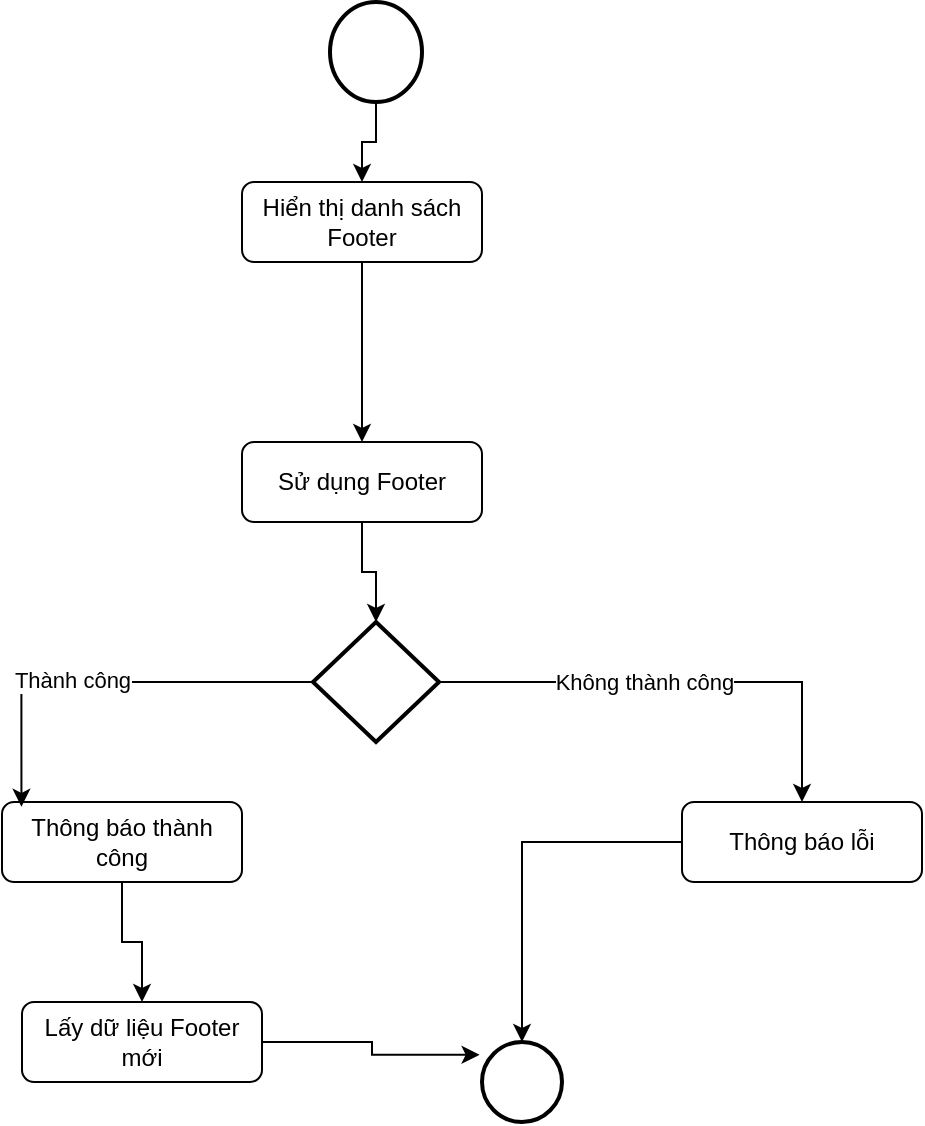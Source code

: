 <mxfile version="22.1.21" type="device">
  <diagram name="Page-1" id="BbYR6P8mgMPX8K_FDEFY">
    <mxGraphModel dx="742" dy="606" grid="1" gridSize="10" guides="1" tooltips="1" connect="1" arrows="1" fold="1" page="1" pageScale="1" pageWidth="850" pageHeight="1100" math="0" shadow="0">
      <root>
        <mxCell id="0" />
        <mxCell id="1" parent="0" />
        <mxCell id="VnmBRvvYvwdHiE6oC8DH-1" style="edgeStyle=orthogonalEdgeStyle;rounded=0;orthogonalLoop=1;jettySize=auto;html=1;" edge="1" parent="1" source="VnmBRvvYvwdHiE6oC8DH-2" target="VnmBRvvYvwdHiE6oC8DH-4">
          <mxGeometry relative="1" as="geometry" />
        </mxCell>
        <mxCell id="VnmBRvvYvwdHiE6oC8DH-2" value="Hiển thị danh sách Footer" style="rounded=1;whiteSpace=wrap;html=1;fontSize=12;glass=0;strokeWidth=1;shadow=0;" vertex="1" parent="1">
          <mxGeometry x="320" y="190" width="120" height="40" as="geometry" />
        </mxCell>
        <mxCell id="VnmBRvvYvwdHiE6oC8DH-3" style="edgeStyle=orthogonalEdgeStyle;rounded=0;orthogonalLoop=1;jettySize=auto;html=1;" edge="1" parent="1" source="VnmBRvvYvwdHiE6oC8DH-4" target="VnmBRvvYvwdHiE6oC8DH-10">
          <mxGeometry relative="1" as="geometry" />
        </mxCell>
        <mxCell id="VnmBRvvYvwdHiE6oC8DH-4" value="Sử dụng Footer" style="rounded=1;whiteSpace=wrap;html=1;fontSize=12;glass=0;strokeWidth=1;shadow=0;" vertex="1" parent="1">
          <mxGeometry x="320" y="320" width="120" height="40" as="geometry" />
        </mxCell>
        <mxCell id="VnmBRvvYvwdHiE6oC8DH-5" value="" style="strokeWidth=2;html=1;shape=mxgraph.flowchart.start_2;whiteSpace=wrap;" vertex="1" parent="1">
          <mxGeometry x="440" y="620" width="40" height="40" as="geometry" />
        </mxCell>
        <mxCell id="VnmBRvvYvwdHiE6oC8DH-6" value="" style="edgeStyle=orthogonalEdgeStyle;rounded=0;orthogonalLoop=1;jettySize=auto;html=1;" edge="1" parent="1" source="VnmBRvvYvwdHiE6oC8DH-7" target="VnmBRvvYvwdHiE6oC8DH-2">
          <mxGeometry relative="1" as="geometry" />
        </mxCell>
        <mxCell id="VnmBRvvYvwdHiE6oC8DH-7" value="" style="strokeWidth=2;html=1;shape=mxgraph.flowchart.start_2;whiteSpace=wrap;" vertex="1" parent="1">
          <mxGeometry x="364" y="100" width="46" height="50" as="geometry" />
        </mxCell>
        <mxCell id="VnmBRvvYvwdHiE6oC8DH-8" style="edgeStyle=orthogonalEdgeStyle;rounded=0;orthogonalLoop=1;jettySize=auto;html=1;" edge="1" parent="1" source="VnmBRvvYvwdHiE6oC8DH-10" target="VnmBRvvYvwdHiE6oC8DH-18">
          <mxGeometry relative="1" as="geometry" />
        </mxCell>
        <mxCell id="VnmBRvvYvwdHiE6oC8DH-9" value="Không thành công" style="edgeLabel;html=1;align=center;verticalAlign=middle;resizable=0;points=[];" vertex="1" connectable="0" parent="VnmBRvvYvwdHiE6oC8DH-8">
          <mxGeometry x="-0.642" y="-1" relative="1" as="geometry">
            <mxPoint x="59" y="-1" as="offset" />
          </mxGeometry>
        </mxCell>
        <mxCell id="VnmBRvvYvwdHiE6oC8DH-10" value="" style="strokeWidth=2;html=1;shape=mxgraph.flowchart.decision;whiteSpace=wrap;" vertex="1" parent="1">
          <mxGeometry x="355.5" y="410" width="63" height="60" as="geometry" />
        </mxCell>
        <mxCell id="VnmBRvvYvwdHiE6oC8DH-11" value="" style="edgeStyle=orthogonalEdgeStyle;rounded=0;orthogonalLoop=1;jettySize=auto;html=1;" edge="1" parent="1" source="VnmBRvvYvwdHiE6oC8DH-12" target="VnmBRvvYvwdHiE6oC8DH-15">
          <mxGeometry relative="1" as="geometry" />
        </mxCell>
        <mxCell id="VnmBRvvYvwdHiE6oC8DH-12" value="Thông báo thành công" style="rounded=1;whiteSpace=wrap;html=1;fontSize=12;glass=0;strokeWidth=1;shadow=0;" vertex="1" parent="1">
          <mxGeometry x="200" y="500" width="120" height="40" as="geometry" />
        </mxCell>
        <mxCell id="VnmBRvvYvwdHiE6oC8DH-13" style="edgeStyle=orthogonalEdgeStyle;rounded=0;orthogonalLoop=1;jettySize=auto;html=1;entryX=0.081;entryY=0.06;entryDx=0;entryDy=0;entryPerimeter=0;exitX=0;exitY=0.5;exitDx=0;exitDy=0;exitPerimeter=0;" edge="1" parent="1" source="VnmBRvvYvwdHiE6oC8DH-10" target="VnmBRvvYvwdHiE6oC8DH-12">
          <mxGeometry relative="1" as="geometry" />
        </mxCell>
        <mxCell id="VnmBRvvYvwdHiE6oC8DH-14" value="Thành công" style="edgeLabel;html=1;align=center;verticalAlign=middle;resizable=0;points=[];" vertex="1" connectable="0" parent="VnmBRvvYvwdHiE6oC8DH-13">
          <mxGeometry x="0.159" y="-1" relative="1" as="geometry">
            <mxPoint as="offset" />
          </mxGeometry>
        </mxCell>
        <mxCell id="VnmBRvvYvwdHiE6oC8DH-15" value="Lấy dữ liệu Footer mới" style="rounded=1;whiteSpace=wrap;html=1;fontSize=12;glass=0;strokeWidth=1;shadow=0;" vertex="1" parent="1">
          <mxGeometry x="210" y="600" width="120" height="40" as="geometry" />
        </mxCell>
        <mxCell id="VnmBRvvYvwdHiE6oC8DH-16" style="edgeStyle=orthogonalEdgeStyle;rounded=0;orthogonalLoop=1;jettySize=auto;html=1;entryX=-0.03;entryY=0.16;entryDx=0;entryDy=0;entryPerimeter=0;" edge="1" parent="1" source="VnmBRvvYvwdHiE6oC8DH-15" target="VnmBRvvYvwdHiE6oC8DH-5">
          <mxGeometry relative="1" as="geometry" />
        </mxCell>
        <mxCell id="VnmBRvvYvwdHiE6oC8DH-17" style="edgeStyle=orthogonalEdgeStyle;rounded=0;orthogonalLoop=1;jettySize=auto;html=1;" edge="1" parent="1" source="VnmBRvvYvwdHiE6oC8DH-18" target="VnmBRvvYvwdHiE6oC8DH-5">
          <mxGeometry relative="1" as="geometry" />
        </mxCell>
        <mxCell id="VnmBRvvYvwdHiE6oC8DH-18" value="Thông báo lỗi" style="rounded=1;whiteSpace=wrap;html=1;fontSize=12;glass=0;strokeWidth=1;shadow=0;" vertex="1" parent="1">
          <mxGeometry x="540" y="500" width="120" height="40" as="geometry" />
        </mxCell>
      </root>
    </mxGraphModel>
  </diagram>
</mxfile>
